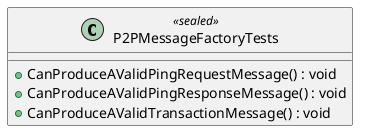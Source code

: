 @startuml
class P2PMessageFactoryTests <<sealed>> {
    + CanProduceAValidPingRequestMessage() : void
    + CanProduceAValidPingResponseMessage() : void
    + CanProduceAValidTransactionMessage() : void
}
@enduml
